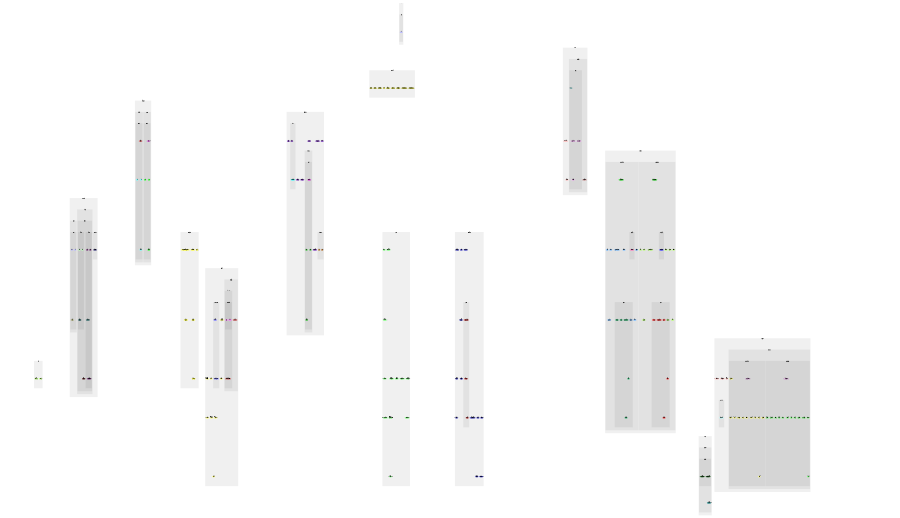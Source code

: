 digraph G {
size="6,4";
ratio="fill";
subgraph cluster_0 {
label=".";
color="#0000000F";
style="filled";
subgraph cluster_1 {
label="app";
color="#0000000F";
style="filled";
u0[label="Main",style="filled",fillcolor="#bbbbff",penwidth="0"];

}

}
subgraph cluster_2 {
label="Build";
color="#0000000F";
style="filled";
u10[label="Firmware",style="filled",fillcolor="#ffbbbb",penwidth="0"];
u16[label="Shake",style="filled",fillcolor="#ffbbbb",penwidth="0"];
subgraph cluster_3 {
label="Compiler";
color="#0000000F";
style="filled";
u11[label="Compiler",style="filled,bold",fillcolor="#ffbbbb"];
subgraph cluster_4 {
label="GCC";
color="#0000000F";
style="filled";
u12[label="GCC",style="filled,bold",fillcolor="#bbffff"];
u13[label="GD32F4xx",style="filled",fillcolor="#ffbbff",penwidth="0"];
u14[label="Config",style="filled",fillcolor="#ffbbff",penwidth="0"];
u15[label="GD32F3x0",style="filled",fillcolor="#ffbbff",penwidth="0"];

}

}

}
subgraph cluster_5 {
label="Core";
color="#0000000F";
style="filled";
u17[label="Context",style="filled",fillcolor="#77ff77",penwidth="0"];
u18[label="FSM",style="filled",fillcolor="#77ff77",penwidth="0"];
u19[label="Scheduler",style="filled",fillcolor="#77ff77",penwidth="0"];
u20[label="Transport",style="filled",fillcolor="#77ff77",penwidth="0"];
u21[label="Formula",style="filled",fillcolor="#77ff77",penwidth="0"];
u22[label="Domain",style="filled",fillcolor="#77ff77",penwidth="0"];
u23[label="Version",style="filled",fillcolor="#77ff77",penwidth="0"];
u24[label="Handler",style="filled",fillcolor="#77ff77",penwidth="0"];
u25[label="Controller",style="filled",fillcolor="#77ff77",penwidth="0"];
u26[label="Task",style="filled",fillcolor="#77ff77",penwidth="0"];
u27[label="Dispatcher",style="filled",fillcolor="#77ff77",penwidth="0"];
u28[label="Feature",style="filled",fillcolor="#77ff77",penwidth="0"];

}
subgraph cluster_6 {
label="Data";
color="#0000000F";
style="filled";
u29[label="Record",style="filled",fillcolor="#ffff77",penwidth="0"];
u30[label="Buffer",style="filled",fillcolor="#ffff77",penwidth="0"];
u31[label="Area",style="filled",fillcolor="#ffff77",penwidth="0"];
u32[label="Value",style="filled",fillcolor="#ffff77",penwidth="0"];
u33[label="Index",style="filled",fillcolor="#ffff77",penwidth="0"];
u34[label="Color",style="filled",fillcolor="#ffff77",penwidth="0"];
u37[label="Matrix",style="filled",fillcolor="#ffff77",penwidth="0"];
u38[label="Serialize",style="filled",fillcolor="#ffff77",penwidth="0"];
subgraph cluster_7 {
label="Concurrent";
color="#0000000F";
style="filled";
u35[label="Queue",style="filled",fillcolor="#7777ff",penwidth="0"];
u36[label="Semaphore",style="filled",fillcolor="#7777ff",penwidth="0"];

}
subgraph cluster_8 {
label="Display";
color="#0000000F";
style="filled";
u42[label="Canvas1D",style="filled",fillcolor="#ff7777",penwidth="0"];
subgraph cluster_9 {
label="FrameBuffer";
color="#0000000F";
style="filled";
u41[label="FrameBuffer",style="filled,bold",fillcolor="#ff7777"];
subgraph cluster_10 {
label="NeoPixel";
color="#0000000F";
style="filled";
u39[label="SPI",style="filled",fillcolor="#ff77ff",penwidth="0"];
u40[label="PWM",style="filled",fillcolor="#ff77ff",penwidth="0"];

}

}

}

}
subgraph cluster_11 {
label="Device";
color="#0000000F";
style="filled";
subgraph cluster_12 {
label="GD32F3x0";
color="#0000000F";
style="filled";
u73[label="GD32F3x0",style="filled,bold",fillcolor="#33ff33"];
u58[label="UART",style="filled",fillcolor="#bbff77",penwidth="0"];
u59[label="Flash",style="filled",fillcolor="#bbff77",penwidth="0"];
u61[label="Mac",style="filled",fillcolor="#bbff77",penwidth="0"];
u62[label="SysTick",style="filled",fillcolor="#bbff77",penwidth="0"];
u63[label="EXTI",style="filled",fillcolor="#bbff77",penwidth="0"];
u64[label="PWM",style="filled",fillcolor="#bbff77",penwidth="0"];
u65[label="SystemClock",style="filled",fillcolor="#bbff77",penwidth="0"];
u72[label="Timer",style="filled",fillcolor="#bbff77",penwidth="0"];
subgraph cluster_13 {
label="Display";
color="#0000000F";
style="filled";
u66[label="NeoPixel",style="filled",fillcolor="#3333ff",penwidth="0"];

}
subgraph cluster_14 {
label="GPIO";
color="#0000000F";
style="filled";
u60[label="GPIO",style="filled,bold",fillcolor="#bbff77"];
u67[label="Input",style="filled",fillcolor="#ff3333",penwidth="0"];
u68[label="Mode",style="filled",fillcolor="#ff3333",penwidth="0"];
u69[label="Output",style="filled",fillcolor="#ff3333",penwidth="0"];
u70[label="OpenDrain",style="filled",fillcolor="#ff3333",penwidth="0"];
u71[label="Port",style="filled",fillcolor="#ff3333",penwidth="0"];

}

}
subgraph cluster_15 {
label="GD32F4xx";
color="#0000000F";
style="filled";
u43[label="GD32F4xx",style="filled,bold",fillcolor="#33ff33"];
u44[label="UART",style="filled",fillcolor="#77bbff",penwidth="0"];
u45[label="Flash",style="filled",fillcolor="#77bbff",penwidth="0"];
u47[label="Mac",style="filled",fillcolor="#77bbff",penwidth="0"];
u48[label="SysTick",style="filled",fillcolor="#77bbff",penwidth="0"];
u49[label="PWM",style="filled",fillcolor="#77bbff",penwidth="0"];
u50[label="SystemClock",style="filled",fillcolor="#77bbff",penwidth="0"];
u57[label="Timer",style="filled",fillcolor="#77bbff",penwidth="0"];
subgraph cluster_16 {
label="Display";
color="#0000000F";
style="filled";
u51[label="NeoPixel",style="filled",fillcolor="#ff77bb",penwidth="0"];

}
subgraph cluster_17 {
label="GPIO";
color="#0000000F";
style="filled";
u46[label="GPIO",style="filled,bold",fillcolor="#77bbff"];
u52[label="Input",style="filled",fillcolor="#33bb77",penwidth="0"];
u53[label="Mode",style="filled",fillcolor="#33bb77",penwidth="0"];
u54[label="Output",style="filled",fillcolor="#33bb77",penwidth="0"];
u55[label="OpenDrain",style="filled",fillcolor="#33bb77",penwidth="0"];
u56[label="Port",style="filled",fillcolor="#33bb77",penwidth="0"];

}

}

}
subgraph cluster_18 {
label="Endpoint";
color="#0000000F";
style="filled";
u74[label="DInputsRelaysRules",style="filled",fillcolor="#ffff33",penwidth="0"];
u75[label="DInputs",style="filled",fillcolor="#ffff33",penwidth="0"];
u76[label="Dimmers",style="filled",fillcolor="#ffff33",penwidth="0"];
u77[label="Groups",style="filled",fillcolor="#ffff33",penwidth="0"];
u78[label="ATS",style="filled",fillcolor="#ffff33",penwidth="0"];
u79[label="Relays",style="filled",fillcolor="#ffff33",penwidth="0"];

}
subgraph cluster_19 {
label="Feature";
color="#0000000F";
style="filled";
u80[label="Echo",style="filled",fillcolor="#7733bb",penwidth="0"];
u83[label="DInputs",style="filled",fillcolor="#7733bb",penwidth="0"];
u84[label="Server",style="filled",fillcolor="#7733bb",penwidth="0"];
u87[label="Relays",style="filled",fillcolor="#7733bb",penwidth="0"];
u88[label="DS18B20",style="filled",fillcolor="#7733bb",penwidth="0"];
u89[label="Blink",style="filled",fillcolor="#7733bb",penwidth="0"];
u90[label="Indicator",style="filled",fillcolor="#7733bb",penwidth="0"];
subgraph cluster_20 {
label="Dimmer";
color="#0000000F";
style="filled";
u85[label="DC",style="filled",fillcolor="#bb7733",penwidth="0"];
u86[label="AC",style="filled",fillcolor="#bb7733",penwidth="0"];

}
subgraph cluster_21 {
label="Mix";
color="#0000000F";
style="filled";
u81[label="Mix",style="filled,bold",fillcolor="#7733bb"];
u82[label="Indicator",style="filled",fillcolor="#33ffff",penwidth="0"];

}
subgraph cluster_22 {
label="RS485";
color="#0000000F";
style="filled";
subgraph cluster_23 {
label="RBUS";
color="#0000000F";
style="filled";
u94[label="RBUS",style="filled,bold",fillcolor="#ff33ff"];
u91[label="Data",style="filled",fillcolor="#33bb33",penwidth="0"];
u92[label="Tx",style="filled",fillcolor="#33bb33",penwidth="0"];
u93[label="Rx",style="filled",fillcolor="#33bb33",penwidth="0"];

}

}

}
subgraph cluster_24 {
label="Formula";
color="#0000000F";
style="filled";
u1[label="DI4",style="filled",fillcolor="#bbbb33",penwidth="0"];
u2[label="Echo",style="filled",fillcolor="#bbbb33",penwidth="0"];
u3[label="Blink450",style="filled",fillcolor="#bbbb33",penwidth="0"];
u4[label="DimmerAC12",style="filled",fillcolor="#bbbb33",penwidth="0"];
u5[label="Relay12",style="filled",fillcolor="#bbbb33",penwidth="0"];
u6[label="Server",style="filled",fillcolor="#bbbb33",penwidth="0"];
u7[label="Mix6x12",style="filled",fillcolor="#bbbb33",penwidth="0"];
u8[label="Blink330",style="filled",fillcolor="#bbbb33",penwidth="0"];
u9[label="DimmerDC12",style="filled",fillcolor="#bbbb33",penwidth="0"];

}
subgraph cluster_25 {
label="Interface";
color="#0000000F";
style="filled";
u95[label="MCU",style="filled",fillcolor="#3333bb",penwidth="0"];
u96[label="UART",style="filled",fillcolor="#3333bb",penwidth="0"];
u97[label="Flash",style="filled",fillcolor="#3333bb",penwidth="0"];
u98[label="Mac",style="filled",fillcolor="#3333bb",penwidth="0"];
u99[label="Counter",style="filled",fillcolor="#3333bb",penwidth="0"];
u100[label="RS485",style="filled",fillcolor="#3333bb",penwidth="0"];
u101[label="OneWire",style="filled",fillcolor="#3333bb",penwidth="0"];
u102[label="EXTI",style="filled",fillcolor="#3333bb",penwidth="0"];
u103[label="PWM",style="filled",fillcolor="#3333bb",penwidth="0"];
u104[label="SystemClock",style="filled",fillcolor="#3333bb",penwidth="0"];
u105[label="Display",style="filled",fillcolor="#3333bb",penwidth="0"];
u109[label="Timer",style="filled",fillcolor="#3333bb",penwidth="0"];
subgraph cluster_26 {
label="GPIO";
color="#0000000F";
style="filled";
u106[label="Input",style="filled",fillcolor="#bb3333",penwidth="0"];
u107[label="Output",style="filled",fillcolor="#bb3333",penwidth="0"];
u108[label="OpenDrain",style="filled",fillcolor="#bb3333",penwidth="0"];

}

}
subgraph cluster_27 {
label="Ivory";
color="#0000000F";
style="filled";
subgraph cluster_28 {
label="Support";
color="#0000000F";
style="filled";
u112[label="Support",style="filled,bold",fillcolor="#33bbbb"];
subgraph cluster_29 {
label="Device";
color="#0000000F";
style="filled";
u110[label="GD32F4xx",style="filled",fillcolor="#337733",penwidth="0"];
u111[label="GD32F3x0",style="filled",fillcolor="#337733",penwidth="0"];

}

}

}
subgraph cluster_30 {
label="Protocol";
color="#0000000F";
style="filled";
subgraph cluster_31 {
label="OneWire";
color="#0000000F";
style="filled";
u113[label="Master",style="filled",fillcolor="#333377",penwidth="0"];

}
subgraph cluster_32 {
label="RS485";
color="#0000000F";
style="filled";
subgraph cluster_33 {
label="RBUS";
color="#0000000F";
style="filled";
u124[label="RBUS",style="filled,bold",fillcolor="#773333"];
subgraph cluster_34 {
label="Master";
color="#0000000F";
style="filled";
u118[label="Master",style="filled,bold",fillcolor="#337777"];
u121[label="Tx",style="filled",fillcolor="#773377",penwidth="0"];
u122[label="Rx",style="filled",fillcolor="#773377",penwidth="0"];
u123[label="MacTable",style="filled",fillcolor="#773377",penwidth="0"];

}
subgraph cluster_35 {
label="Slave";
color="#0000000F";
style="filled";
u117[label="Slave",style="filled,bold",fillcolor="#337777"];
u119[label="Tx",style="filled",fillcolor="#bbffbb",penwidth="0"];
u120[label="Rx",style="filled",fillcolor="#bbffbb",penwidth="0"];

}

}

}
subgraph cluster_36 {
label="UART";
color="#0000000F";
style="filled";
subgraph cluster_37 {
label="RBUS";
color="#0000000F";
style="filled";
u116[label="RBUS",style="filled,bold",fillcolor="#ffffbb"];
u114[label="Tx",style="filled",fillcolor="#bbbbff",penwidth="0"];
u115[label="Rx",style="filled",fillcolor="#bbbbff",penwidth="0"];

}

}

}
subgraph cluster_38 {
label="Support";
color="#0000000F";
style="filled";
u126[label="ReadAddr",style="filled",fillcolor="#ffbbbb",penwidth="0"];
u127[label="Cast",style="filled",fillcolor="#ffbbbb",penwidth="0"];
u128[label="Serialize",style="filled",fillcolor="#ffbbbb",penwidth="0"];
subgraph cluster_39 {
label="CMSIS";
color="#0000000F";
style="filled";
u125[label="CoreCM4",style="filled",fillcolor="#bbffff",penwidth="0"];

}
subgraph cluster_40 {
label="Device";
color="#0000000F";
style="filled";
subgraph cluster_41 {
label="GD32F3x0";
color="#0000000F";
style="filled";
u153[label="GD32F3x0",style="filled,bold",fillcolor="#ffbbff"];
u141[label="GPIO",style="filled",fillcolor="#77ff77",penwidth="0"];
u142[label="SYSCFG",style="filled",fillcolor="#77ff77",penwidth="0"];
u143[label="RCU",style="filled",fillcolor="#77ff77",penwidth="0"];
u144[label="EXTI",style="filled",fillcolor="#77ff77",penwidth="0"];
u145[label="System",style="filled",fillcolor="#77ff77",penwidth="0"];
u146[label="Misc",style="filled",fillcolor="#77ff77",penwidth="0"];
u147[label="IRQ",style="filled",fillcolor="#77ff77",penwidth="0"];
u148[label="FMC",style="filled",fillcolor="#77ff77",penwidth="0"];
u149[label="DMA",style="filled",fillcolor="#77ff77",penwidth="0"];
u150[label="USART",style="filled",fillcolor="#77ff77",penwidth="0"];
u151[label="Timer",style="filled",fillcolor="#77ff77",penwidth="0"];
u152[label="DBG",style="filled",fillcolor="#77ff77",penwidth="0"];

}
subgraph cluster_42 {
label="GD32F4xx";
color="#0000000F";
style="filled";
u129[label="GD32F4xx",style="filled,bold",fillcolor="#ffbbff"];
u130[label="GPIO",style="filled",fillcolor="#ffff77",penwidth="0"];
u131[label="SYSCFG",style="filled",fillcolor="#ffff77",penwidth="0"];
u132[label="RCU",style="filled",fillcolor="#ffff77",penwidth="0"];
u133[label="EXTI",style="filled",fillcolor="#ffff77",penwidth="0"];
u134[label="System",style="filled",fillcolor="#ffff77",penwidth="0"];
u135[label="Misc",style="filled",fillcolor="#ffff77",penwidth="0"];
u136[label="IRQ",style="filled",fillcolor="#ffff77",penwidth="0"];
u137[label="DMA",style="filled",fillcolor="#ffff77",penwidth="0"];
u138[label="USART",style="filled",fillcolor="#ffff77",penwidth="0"];
u139[label="Timer",style="filled",fillcolor="#ffff77",penwidth="0"];
u140[label="DBG",style="filled",fillcolor="#ffff77",penwidth="0"];

}

}

}
subgraph cluster_43 {
label="Transport";
color="#0000000F";
style="filled";
subgraph cluster_44 {
label="RS485";
color="#0000000F";
style="filled";
subgraph cluster_45 {
label="RBUS";
color="#0000000F";
style="filled";
u161[label="RBUS",style="filled,bold",fillcolor="#ff7777"];
u158[label="Data",style="filled",fillcolor="#77ffff",penwidth="0"];
u159[label="Tx",style="filled",fillcolor="#77ffff",penwidth="0"];
u160[label="Rx",style="filled",fillcolor="#77ffff",penwidth="0"];

}

}
subgraph cluster_46 {
label="UART";
color="#0000000F";
style="filled";
subgraph cluster_47 {
label="RBUS";
color="#0000000F";
style="filled";
u157[label="RBUS",style="filled,bold",fillcolor="#ff77ff"];
u154[label="Data",style="filled",fillcolor="#33ff33",penwidth="0"];
u155[label="Tx",style="filled",fillcolor="#33ff33",penwidth="0"];
u156[label="Rx",style="filled",fillcolor="#33ff33",penwidth="0"];

}

}

}
subgraph cluster_48 {
label="Util";
color="#0000000F";
style="filled";
u162[label="String",style="filled",fillcolor="#bbff77",penwidth="0"];
u163[label="CRC16",style="filled",fillcolor="#bbff77",penwidth="0"];

}
u0 -> u1;
u0 -> u2;
u0 -> u3;
u0 -> u4;
u0 -> u5;
u0 -> u6;
u0 -> u7;
u0 -> u8;
u0 -> u9;
u0 -> u10;
u0 -> u11;
u0 -> u12;
u0 -> u43;
u0 -> u73;
u1 -> u21;
u1 -> u73;
u1 -> u83;
u1 -> u88;
u1 -> u100;
u1 -> u161;
u2 -> u21;
u2 -> u43;
u2 -> u80;
u2 -> u157;
u3 -> u21;
u3 -> u43;
u3 -> u89;
u3 -> u157;
u4 -> u21;
u4 -> u73;
u4 -> u86;
u4 -> u90;
u4 -> u100;
u4 -> u161;
u5 -> u21;
u5 -> u73;
u5 -> u87;
u5 -> u90;
u5 -> u100;
u5 -> u161;
u6 -> u21;
u6 -> u34;
u6 -> u43;
u6 -> u84;
u6 -> u88;
u6 -> u90;
u6 -> u100;
u6 -> u157;
u7 -> u21;
u7 -> u73;
u7 -> u81;
u7 -> u90;
u7 -> u100;
u7 -> u161;
u8 -> u21;
u8 -> u73;
u8 -> u89;
u8 -> u100;
u8 -> u161;
u9 -> u21;
u9 -> u73;
u9 -> u85;
u9 -> u90;
u9 -> u100;
u9 -> u161;
u10 -> u16;
u10 -> u17;
u10 -> u19;
u10 -> u21;
u10 -> u22;
u10 -> u95;
u11 -> u95;
u12 -> u10;
u12 -> u11;
u12 -> u13;
u12 -> u14;
u12 -> u15;
u12 -> u16;
u12 -> u21;
u12 -> u95;
u13 -> u11;
u13 -> u14;
u13 -> u43;
u13 -> u95;
u15 -> u11;
u15 -> u14;
u15 -> u73;
u15 -> u95;
u17 -> u26;
u19 -> u26;
u19 -> u104;
u19 -> u109;
u20 -> u17;
u20 -> u26;
u20 -> u30;
u21 -> u17;
u21 -> u20;
u21 -> u22;
u21 -> u28;
u21 -> u95;
u22 -> u17;
u22 -> u20;
u22 -> u23;
u22 -> u28;
u22 -> u29;
u22 -> u30;
u22 -> u32;
u22 -> u95;
u22 -> u98;
u22 -> u104;
u22 -> u126;
u22 -> u127;
u22 -> u128;
u22 -> u162;
u23 -> u17;
u23 -> u29;
u24 -> u17;
u25 -> u30;
u27 -> u25;
u27 -> u30;
u28 -> u25;
u28 -> u26;
u29 -> u17;
u29 -> u31;
u30 -> u17;
u30 -> u32;
u31 -> u17;
u32 -> u17;
u32 -> u31;
u33 -> u17;
u33 -> u32;
u34 -> u127;
u35 -> u17;
u35 -> u33;
u35 -> u36;
u36 -> u17;
u36 -> u32;
u37 -> u17;
u37 -> u31;
u38 -> u128;
u39 -> u17;
u39 -> u30;
u39 -> u32;
u39 -> u41;
u39 -> u105;
u40 -> u17;
u40 -> u32;
u40 -> u41;
u40 -> u105;
u42 -> u17;
u42 -> u34;
u42 -> u41;
u42 -> u127;
u43 -> u17;
u43 -> u44;
u43 -> u45;
u43 -> u46;
u43 -> u47;
u43 -> u48;
u43 -> u49;
u43 -> u50;
u43 -> u51;
u43 -> u52;
u43 -> u53;
u43 -> u54;
u43 -> u55;
u43 -> u57;
u43 -> u95;
u43 -> u98;
u43 -> u101;
u43 -> u104;
u43 -> u129;
u43 -> u130;
u43 -> u132;
u43 -> u136;
u43 -> u137;
u43 -> u138;
u43 -> u139;
u44 -> u17;
u44 -> u24;
u44 -> u29;
u44 -> u56;
u44 -> u96;
u44 -> u110;
u44 -> u112;
u44 -> u127;
u44 -> u132;
u44 -> u135;
u44 -> u136;
u44 -> u137;
u44 -> u138;
u45 -> u97;
u45 -> u127;
u46 -> u53;
u46 -> u56;
u46 -> u130;
u46 -> u132;
u47 -> u30;
u47 -> u38;
u47 -> u98;
u47 -> u126;
u48 -> u17;
u48 -> u24;
u48 -> u109;
u48 -> u125;
u49 -> u17;
u49 -> u24;
u49 -> u56;
u49 -> u57;
u49 -> u103;
u49 -> u109;
u49 -> u134;
u49 -> u139;
u50 -> u17;
u50 -> u48;
u50 -> u57;
u50 -> u104;
u50 -> u139;
u51 -> u17;
u51 -> u24;
u51 -> u26;
u51 -> u29;
u51 -> u32;
u51 -> u40;
u51 -> u46;
u51 -> u56;
u51 -> u57;
u51 -> u105;
u51 -> u109;
u51 -> u112;
u51 -> u127;
u51 -> u132;
u51 -> u134;
u51 -> u135;
u51 -> u136;
u51 -> u137;
u51 -> u139;
u52 -> u17;
u52 -> u53;
u52 -> u56;
u52 -> u106;
u52 -> u130;
u53 -> u130;
u54 -> u17;
u54 -> u53;
u54 -> u56;
u54 -> u107;
u54 -> u130;
u55 -> u17;
u55 -> u53;
u55 -> u56;
u55 -> u108;
u55 -> u130;
u56 -> u17;
u56 -> u53;
u56 -> u112;
u56 -> u130;
u56 -> u132;
u57 -> u17;
u57 -> u24;
u57 -> u99;
u57 -> u109;
u57 -> u112;
u57 -> u132;
u57 -> u135;
u57 -> u136;
u57 -> u139;
u57 -> u145;
u58 -> u17;
u58 -> u24;
u58 -> u29;
u58 -> u71;
u58 -> u96;
u58 -> u111;
u58 -> u112;
u58 -> u127;
u58 -> u142;
u58 -> u143;
u58 -> u146;
u58 -> u147;
u58 -> u149;
u58 -> u150;
u58 -> u153;
u59 -> u97;
u59 -> u127;
u59 -> u148;
u60 -> u68;
u60 -> u71;
u60 -> u141;
u60 -> u143;
u61 -> u30;
u61 -> u38;
u61 -> u98;
u61 -> u126;
u62 -> u17;
u62 -> u24;
u62 -> u109;
u62 -> u125;
u63 -> u17;
u63 -> u24;
u63 -> u67;
u63 -> u102;
u63 -> u112;
u63 -> u142;
u63 -> u143;
u63 -> u144;
u63 -> u146;
u63 -> u147;
u64 -> u17;
u64 -> u24;
u64 -> u71;
u64 -> u72;
u64 -> u103;
u64 -> u109;
u64 -> u145;
u64 -> u151;
u65 -> u17;
u65 -> u62;
u65 -> u72;
u65 -> u104;
u65 -> u151;
u66 -> u17;
u66 -> u24;
u66 -> u26;
u66 -> u29;
u66 -> u32;
u66 -> u40;
u66 -> u71;
u66 -> u72;
u66 -> u105;
u66 -> u109;
u66 -> u112;
u66 -> u127;
u66 -> u143;
u66 -> u145;
u66 -> u146;
u66 -> u147;
u66 -> u149;
u66 -> u151;
u67 -> u17;
u67 -> u68;
u67 -> u71;
u67 -> u106;
u67 -> u141;
u68 -> u141;
u69 -> u17;
u69 -> u68;
u69 -> u71;
u69 -> u107;
u69 -> u141;
u70 -> u17;
u70 -> u68;
u70 -> u71;
u70 -> u108;
u70 -> u141;
u71 -> u17;
u71 -> u68;
u71 -> u112;
u71 -> u141;
u71 -> u143;
u72 -> u17;
u72 -> u24;
u72 -> u99;
u72 -> u109;
u72 -> u112;
u72 -> u143;
u72 -> u145;
u72 -> u146;
u72 -> u147;
u72 -> u151;
u72 -> u153;
u73 -> u17;
u73 -> u58;
u73 -> u59;
u73 -> u60;
u73 -> u61;
u73 -> u62;
u73 -> u63;
u73 -> u64;
u73 -> u65;
u73 -> u66;
u73 -> u67;
u73 -> u68;
u73 -> u69;
u73 -> u70;
u73 -> u72;
u73 -> u95;
u73 -> u98;
u73 -> u101;
u73 -> u104;
u73 -> u141;
u73 -> u142;
u73 -> u143;
u73 -> u144;
u73 -> u147;
u73 -> u149;
u73 -> u150;
u73 -> u151;
u73 -> u153;
u74 -> u17;
u74 -> u20;
u74 -> u22;
u74 -> u30;
u74 -> u32;
u74 -> u37;
u74 -> u75;
u74 -> u77;
u74 -> u79;
u75 -> u17;
u75 -> u29;
u75 -> u30;
u75 -> u38;
u76 -> u17;
u76 -> u29;
u76 -> u30;
u76 -> u38;
u76 -> u127;
u77 -> u17;
u77 -> u29;
u77 -> u30;
u77 -> u38;
u78 -> u17;
u78 -> u20;
u78 -> u22;
u78 -> u29;
u78 -> u30;
u78 -> u32;
u78 -> u75;
u78 -> u79;
u78 -> u95;
u78 -> u104;
u79 -> u17;
u79 -> u22;
u79 -> u29;
u79 -> u30;
u79 -> u38;
u79 -> u77;
u79 -> u95;
u79 -> u104;
u80 -> u17;
u80 -> u20;
u80 -> u22;
u80 -> u25;
u80 -> u26;
u80 -> u28;
u80 -> u30;
u80 -> u32;
u81 -> u17;
u81 -> u20;
u81 -> u22;
u81 -> u25;
u81 -> u26;
u81 -> u28;
u81 -> u30;
u81 -> u32;
u81 -> u37;
u81 -> u38;
u81 -> u41;
u81 -> u74;
u81 -> u75;
u81 -> u77;
u81 -> u78;
u81 -> u79;
u81 -> u82;
u81 -> u83;
u81 -> u87;
u81 -> u95;
u81 -> u97;
u81 -> u105;
u81 -> u106;
u81 -> u107;
u81 -> u163;
u82 -> u17;
u82 -> u20;
u82 -> u22;
u82 -> u24;
u82 -> u25;
u82 -> u26;
u82 -> u28;
u82 -> u29;
u82 -> u30;
u82 -> u32;
u82 -> u34;
u82 -> u38;
u82 -> u41;
u82 -> u42;
u82 -> u75;
u82 -> u78;
u82 -> u79;
u82 -> u91;
u82 -> u95;
u82 -> u98;
u82 -> u99;
u82 -> u104;
u82 -> u105;
u82 -> u127;
u83 -> u17;
u83 -> u20;
u83 -> u22;
u83 -> u25;
u83 -> u26;
u83 -> u28;
u83 -> u29;
u83 -> u30;
u83 -> u32;
u83 -> u33;
u83 -> u38;
u83 -> u75;
u83 -> u95;
u83 -> u104;
u83 -> u106;
u84 -> u17;
u84 -> u20;
u84 -> u22;
u84 -> u25;
u84 -> u26;
u84 -> u28;
u84 -> u30;
u84 -> u32;
u84 -> u38;
u84 -> u75;
u84 -> u76;
u84 -> u83;
u84 -> u85;
u84 -> u91;
u84 -> u94;
u84 -> u100;
u84 -> u103;
u84 -> u106;
u85 -> u17;
u85 -> u20;
u85 -> u22;
u85 -> u25;
u85 -> u26;
u85 -> u28;
u85 -> u29;
u85 -> u30;
u85 -> u32;
u85 -> u33;
u85 -> u38;
u85 -> u76;
u85 -> u95;
u85 -> u103;
u85 -> u127;
u86 -> u17;
u86 -> u20;
u86 -> u22;
u86 -> u24;
u86 -> u25;
u86 -> u26;
u86 -> u28;
u86 -> u29;
u86 -> u30;
u86 -> u32;
u86 -> u33;
u86 -> u38;
u86 -> u76;
u86 -> u95;
u86 -> u102;
u86 -> u103;
u86 -> u109;
u86 -> u127;
u87 -> u17;
u87 -> u20;
u87 -> u22;
u87 -> u25;
u87 -> u26;
u87 -> u28;
u87 -> u29;
u87 -> u30;
u87 -> u32;
u87 -> u33;
u87 -> u38;
u87 -> u77;
u87 -> u79;
u87 -> u95;
u87 -> u104;
u87 -> u107;
u88 -> u17;
u88 -> u20;
u88 -> u22;
u88 -> u25;
u88 -> u26;
u88 -> u28;
u88 -> u30;
u88 -> u32;
u88 -> u37;
u88 -> u38;
u88 -> u95;
u88 -> u97;
u88 -> u101;
u88 -> u108;
u88 -> u113;
u89 -> u17;
u89 -> u22;
u89 -> u25;
u89 -> u26;
u89 -> u28;
u89 -> u32;
u89 -> u95;
u89 -> u107;
u89 -> u109;
u90 -> u17;
u90 -> u20;
u90 -> u22;
u90 -> u24;
u90 -> u25;
u90 -> u26;
u90 -> u28;
u90 -> u29;
u90 -> u30;
u90 -> u32;
u90 -> u34;
u90 -> u38;
u90 -> u41;
u90 -> u42;
u90 -> u91;
u90 -> u95;
u90 -> u98;
u90 -> u99;
u90 -> u105;
u90 -> u127;
u91 -> u20;
u91 -> u30;
u91 -> u32;
u91 -> u35;
u91 -> u74;
u91 -> u78;
u91 -> u100;
u91 -> u104;
u91 -> u118;
u91 -> u124;
u92 -> u30;
u92 -> u35;
u92 -> u91;
u92 -> u98;
u92 -> u100;
u92 -> u104;
u92 -> u118;
u92 -> u121;
u92 -> u124;
u93 -> u20;
u93 -> u22;
u93 -> u35;
u93 -> u91;
u93 -> u104;
u93 -> u122;
u94 -> u17;
u94 -> u20;
u94 -> u22;
u94 -> u23;
u94 -> u24;
u94 -> u25;
u94 -> u26;
u94 -> u28;
u94 -> u30;
u94 -> u32;
u94 -> u35;
u94 -> u38;
u94 -> u86;
u94 -> u91;
u94 -> u92;
u94 -> u93;
u94 -> u95;
u94 -> u100;
u94 -> u118;
u94 -> u122;
u94 -> u123;
u94 -> u124;
u95 -> u17;
u95 -> u30;
u95 -> u32;
u95 -> u97;
u95 -> u98;
u95 -> u104;
u96 -> u17;
u96 -> u24;
u98 -> u17;
u98 -> u32;
u100 -> u17;
u100 -> u22;
u100 -> u24;
u100 -> u95;
u100 -> u96;
u100 -> u107;
u101 -> u17;
u101 -> u24;
u101 -> u108;
u101 -> u109;
u102 -> u24;
u103 -> u109;
u104 -> u17;
u104 -> u24;
u104 -> u32;
u104 -> u99;
u104 -> u109;
u105 -> u17;
u105 -> u24;
u107 -> u106;
u108 -> u107;
u109 -> u17;
u109 -> u24;
u110 -> u112;
u111 -> u112;
u113 -> u17;
u113 -> u18;
u113 -> u26;
u113 -> u29;
u113 -> u30;
u113 -> u32;
u113 -> u35;
u113 -> u92;
u113 -> u101;
u114 -> u30;
u114 -> u116;
u114 -> u163;
u115 -> u18;
u115 -> u116;
u115 -> u163;
u116 -> u17;
u116 -> u29;
u116 -> u30;
u116 -> u32;
u116 -> u163;
u117 -> u17;
u117 -> u23;
u117 -> u29;
u117 -> u30;
u117 -> u32;
u117 -> u98;
u117 -> u124;
u117 -> u163;
u118 -> u17;
u118 -> u23;
u118 -> u29;
u118 -> u30;
u118 -> u32;
u118 -> u98;
u118 -> u123;
u118 -> u124;
u118 -> u163;
u119 -> u30;
u119 -> u117;
u119 -> u124;
u119 -> u163;
u120 -> u18;
u120 -> u117;
u120 -> u124;
u120 -> u163;
u121 -> u30;
u121 -> u98;
u121 -> u118;
u121 -> u123;
u121 -> u124;
u121 -> u163;
u122 -> u18;
u122 -> u23;
u122 -> u118;
u122 -> u123;
u122 -> u124;
u122 -> u163;
u123 -> u17;
u123 -> u23;
u123 -> u29;
u123 -> u32;
u123 -> u98;
u123 -> u162;
u124 -> u29;
u124 -> u30;
u124 -> u32;
u129 -> u125;
u129 -> u130;
u129 -> u131;
u129 -> u132;
u129 -> u133;
u129 -> u135;
u129 -> u136;
u129 -> u137;
u129 -> u138;
u129 -> u139;
u129 -> u140;
u130 -> u110;
u130 -> u112;
u131 -> u110;
u132 -> u110;
u133 -> u110;
u134 -> u110;
u135 -> u110;
u135 -> u136;
u136 -> u110;
u136 -> u112;
u137 -> u110;
u137 -> u112;
u138 -> u110;
u138 -> u112;
u139 -> u110;
u139 -> u112;
u140 -> u110;
u141 -> u111;
u141 -> u112;
u142 -> u111;
u142 -> u112;
u143 -> u111;
u144 -> u111;
u144 -> u112;
u145 -> u111;
u146 -> u111;
u146 -> u147;
u147 -> u111;
u147 -> u112;
u148 -> u111;
u148 -> u112;
u149 -> u111;
u149 -> u112;
u150 -> u111;
u150 -> u112;
u151 -> u111;
u151 -> u112;
u152 -> u111;
u153 -> u125;
u153 -> u141;
u153 -> u142;
u153 -> u143;
u153 -> u144;
u153 -> u145;
u153 -> u146;
u153 -> u147;
u153 -> u148;
u153 -> u149;
u153 -> u150;
u153 -> u151;
u153 -> u152;
u154 -> u30;
u154 -> u32;
u154 -> u35;
u154 -> u96;
u154 -> u104;
u154 -> u116;
u155 -> u30;
u155 -> u35;
u155 -> u96;
u155 -> u104;
u155 -> u114;
u155 -> u116;
u155 -> u154;
u156 -> u35;
u156 -> u104;
u156 -> u115;
u156 -> u154;
u157 -> u17;
u157 -> u20;
u157 -> u22;
u157 -> u24;
u157 -> u26;
u157 -> u27;
u157 -> u30;
u157 -> u32;
u157 -> u35;
u157 -> u95;
u157 -> u96;
u157 -> u116;
u157 -> u154;
u157 -> u155;
u157 -> u156;
u158 -> u30;
u158 -> u32;
u158 -> u35;
u158 -> u100;
u158 -> u104;
u158 -> u117;
u159 -> u30;
u159 -> u35;
u159 -> u100;
u159 -> u104;
u159 -> u117;
u159 -> u119;
u159 -> u124;
u159 -> u158;
u160 -> u35;
u160 -> u104;
u160 -> u120;
u160 -> u158;
u161 -> u17;
u161 -> u20;
u161 -> u22;
u161 -> u24;
u161 -> u26;
u161 -> u27;
u161 -> u30;
u161 -> u32;
u161 -> u35;
u161 -> u95;
u161 -> u100;
u161 -> u117;
u161 -> u124;
u161 -> u158;
u161 -> u159;
u161 -> u160;
u163 -> u17;
u163 -> u29;
u163 -> u30;

}
